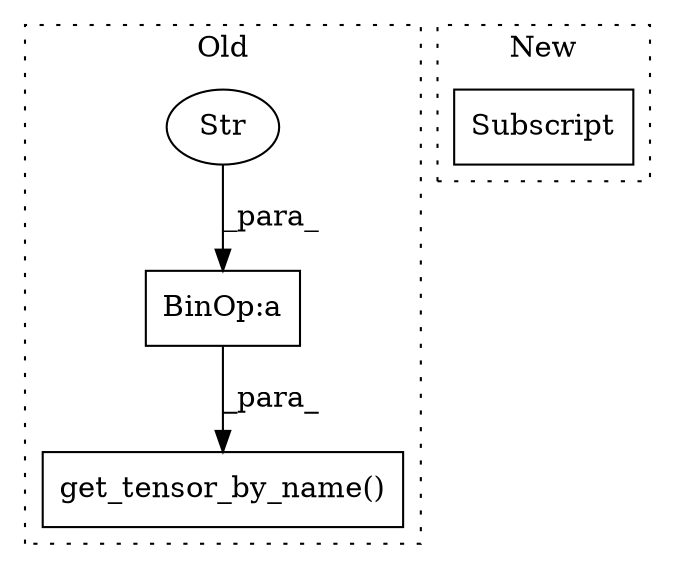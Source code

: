 digraph G {
subgraph cluster0 {
1 [label="get_tensor_by_name()" a="75" s="10212,10279" l="37,1" shape="box"];
3 [label="BinOp:a" a="82" s="10264" l="3" shape="box"];
4 [label="Str" a="66" s="10267" l="12" shape="ellipse"];
label = "Old";
style="dotted";
}
subgraph cluster1 {
2 [label="Subscript" a="63" s="14434,0" l="51,0" shape="box"];
label = "New";
style="dotted";
}
3 -> 1 [label="_para_"];
4 -> 3 [label="_para_"];
}